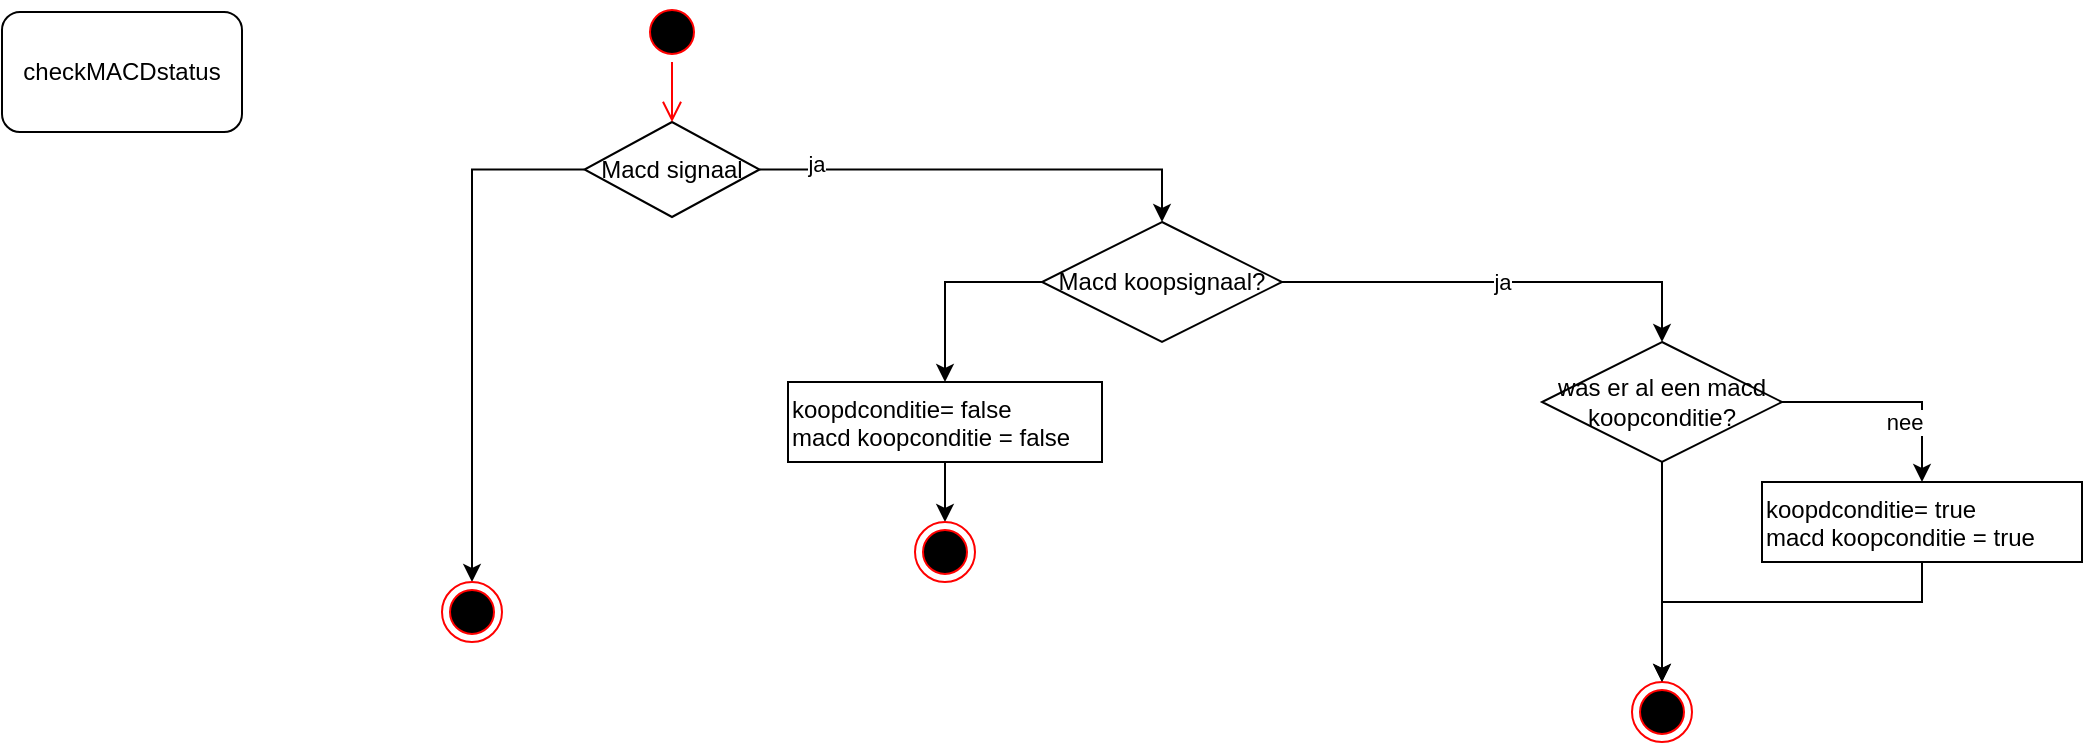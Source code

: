 <mxfile version="14.1.1"><diagram name="Page-1" id="74e2e168-ea6b-b213-b513-2b3c1d86103e"><mxGraphModel dx="1131" dy="682" grid="1" gridSize="10" guides="1" tooltips="1" connect="1" arrows="1" fold="1" page="1" pageScale="1" pageWidth="1100" pageHeight="850" background="#ffffff" math="0" shadow="0"><root><mxCell id="0"/><mxCell id="1" parent="0"/><mxCell id="5TwGw_gudZb5iZteFmuf-14" value="checkMACDstatus" style="rounded=1;whiteSpace=wrap;html=1;" vertex="1" parent="1"><mxGeometry x="10" y="395" width="120" height="60" as="geometry"/></mxCell><mxCell id="5TwGw_gudZb5iZteFmuf-18" style="edgeStyle=orthogonalEdgeStyle;rounded=0;orthogonalLoop=1;jettySize=auto;html=1;entryX=0.5;entryY=0;entryDx=0;entryDy=0;" edge="1" parent="1" source="5TwGw_gudZb5iZteFmuf-5" target="5TwGw_gudZb5iZteFmuf-17"><mxGeometry relative="1" as="geometry"/></mxCell><mxCell id="5TwGw_gudZb5iZteFmuf-5" value="Macd signaal" style="rhombus;whiteSpace=wrap;html=1;direction=south;" vertex="1" parent="1"><mxGeometry x="301.25" y="450" width="87.5" height="47.5" as="geometry"/></mxCell><mxCell id="5TwGw_gudZb5iZteFmuf-36" style="edgeStyle=orthogonalEdgeStyle;rounded=0;orthogonalLoop=1;jettySize=auto;html=1;" edge="1" parent="1" source="5TwGw_gudZb5iZteFmuf-7" target="5TwGw_gudZb5iZteFmuf-20"><mxGeometry relative="1" as="geometry"><Array as="points"><mxPoint x="970" y="690"/><mxPoint x="840" y="690"/></Array></mxGeometry></mxCell><mxCell id="5TwGw_gudZb5iZteFmuf-7" value="&lt;div&gt;koopdconditie= true&lt;/div&gt;&lt;div&gt;macd koopconditie = true&lt;br&gt;&lt;/div&gt;" style="rounded=0;whiteSpace=wrap;html=1;align=left;verticalAlign=top;" vertex="1" parent="1"><mxGeometry x="890" y="630" width="160" height="40" as="geometry"/></mxCell><mxCell id="5TwGw_gudZb5iZteFmuf-30" value="ja" style="edgeStyle=orthogonalEdgeStyle;rounded=0;orthogonalLoop=1;jettySize=auto;html=1;entryX=0.5;entryY=0;entryDx=0;entryDy=0;" edge="1" parent="1" source="5TwGw_gudZb5iZteFmuf-8" target="5TwGw_gudZb5iZteFmuf-24"><mxGeometry relative="1" as="geometry"/></mxCell><mxCell id="5TwGw_gudZb5iZteFmuf-8" value="Macd koopsignaal?" style="rhombus;whiteSpace=wrap;html=1;" vertex="1" parent="1"><mxGeometry x="530" y="500" width="120" height="60" as="geometry"/></mxCell><mxCell id="5TwGw_gudZb5iZteFmuf-9" style="edgeStyle=orthogonalEdgeStyle;rounded=0;orthogonalLoop=1;jettySize=auto;html=1;entryX=0.5;entryY=0;entryDx=0;entryDy=0;fontColor=#000000;" edge="1" parent="1" source="5TwGw_gudZb5iZteFmuf-5" target="5TwGw_gudZb5iZteFmuf-8"><mxGeometry x="210" y="440" as="geometry"/></mxCell><mxCell id="5TwGw_gudZb5iZteFmuf-29" value="ja" style="edgeLabel;html=1;align=center;verticalAlign=middle;resizable=0;points=[];" vertex="1" connectable="0" parent="5TwGw_gudZb5iZteFmuf-9"><mxGeometry relative="1" as="geometry"><mxPoint x="-86" y="-3" as="offset"/></mxGeometry></mxCell><mxCell id="5TwGw_gudZb5iZteFmuf-21" style="edgeStyle=orthogonalEdgeStyle;rounded=0;orthogonalLoop=1;jettySize=auto;html=1;entryX=0.5;entryY=0;entryDx=0;entryDy=0;" edge="1" parent="1" source="5TwGw_gudZb5iZteFmuf-12" target="5TwGw_gudZb5iZteFmuf-19"><mxGeometry relative="1" as="geometry"/></mxCell><mxCell id="5TwGw_gudZb5iZteFmuf-12" value="&lt;div&gt;koopdconditie= false&lt;/div&gt;&lt;div&gt;macd koopconditie = false&lt;br&gt;&lt;/div&gt;" style="rounded=0;whiteSpace=wrap;html=1;align=left;verticalAlign=top;" vertex="1" parent="1"><mxGeometry x="403" y="580" width="157" height="40" as="geometry"/></mxCell><mxCell id="5TwGw_gudZb5iZteFmuf-13" style="edgeStyle=orthogonalEdgeStyle;rounded=0;orthogonalLoop=1;jettySize=auto;html=1;fontColor=#000000;exitX=0;exitY=0.5;exitDx=0;exitDy=0;" edge="1" parent="1" source="5TwGw_gudZb5iZteFmuf-8" target="5TwGw_gudZb5iZteFmuf-12"><mxGeometry x="210" y="440" as="geometry"/></mxCell><mxCell id="5TwGw_gudZb5iZteFmuf-15" value="" style="ellipse;html=1;shape=startState;fillColor=#000000;strokeColor=#ff0000;" vertex="1" parent="1"><mxGeometry x="330" y="390" width="30" height="30" as="geometry"/></mxCell><mxCell id="5TwGw_gudZb5iZteFmuf-16" value="" style="edgeStyle=orthogonalEdgeStyle;html=1;verticalAlign=bottom;endArrow=open;endSize=8;strokeColor=#ff0000;entryX=0;entryY=0.5;entryDx=0;entryDy=0;" edge="1" source="5TwGw_gudZb5iZteFmuf-15" parent="1" target="5TwGw_gudZb5iZteFmuf-5"><mxGeometry relative="1" as="geometry"><mxPoint x="295" y="485" as="targetPoint"/></mxGeometry></mxCell><mxCell id="5TwGw_gudZb5iZteFmuf-17" value="" style="ellipse;html=1;shape=endState;fillColor=#000000;strokeColor=#ff0000;" vertex="1" parent="1"><mxGeometry x="230" y="680" width="30" height="30" as="geometry"/></mxCell><mxCell id="5TwGw_gudZb5iZteFmuf-19" value="" style="ellipse;html=1;shape=endState;fillColor=#000000;strokeColor=#ff0000;" vertex="1" parent="1"><mxGeometry x="466.5" y="650" width="30" height="30" as="geometry"/></mxCell><mxCell id="5TwGw_gudZb5iZteFmuf-20" value="" style="ellipse;html=1;shape=endState;fillColor=#000000;strokeColor=#ff0000;" vertex="1" parent="1"><mxGeometry x="825" y="730" width="30" height="30" as="geometry"/></mxCell><mxCell id="5TwGw_gudZb5iZteFmuf-35" style="edgeStyle=orthogonalEdgeStyle;rounded=0;orthogonalLoop=1;jettySize=auto;html=1;entryX=0.5;entryY=0;entryDx=0;entryDy=0;" edge="1" parent="1" source="5TwGw_gudZb5iZteFmuf-24" target="5TwGw_gudZb5iZteFmuf-20"><mxGeometry relative="1" as="geometry"/></mxCell><mxCell id="5TwGw_gudZb5iZteFmuf-38" value="nee" style="edgeStyle=orthogonalEdgeStyle;rounded=0;orthogonalLoop=1;jettySize=auto;html=1;entryX=0.5;entryY=0;entryDx=0;entryDy=0;" edge="1" parent="1" source="5TwGw_gudZb5iZteFmuf-24" target="5TwGw_gudZb5iZteFmuf-7"><mxGeometry x="0.1" y="-10" relative="1" as="geometry"><Array as="points"><mxPoint x="970" y="590"/></Array><mxPoint as="offset"/></mxGeometry></mxCell><mxCell id="5TwGw_gudZb5iZteFmuf-24" value="was er al een macd koopconditie?" style="rhombus;whiteSpace=wrap;html=1;" vertex="1" parent="1"><mxGeometry x="780" y="560" width="120" height="60" as="geometry"/></mxCell></root></mxGraphModel></diagram></mxfile>